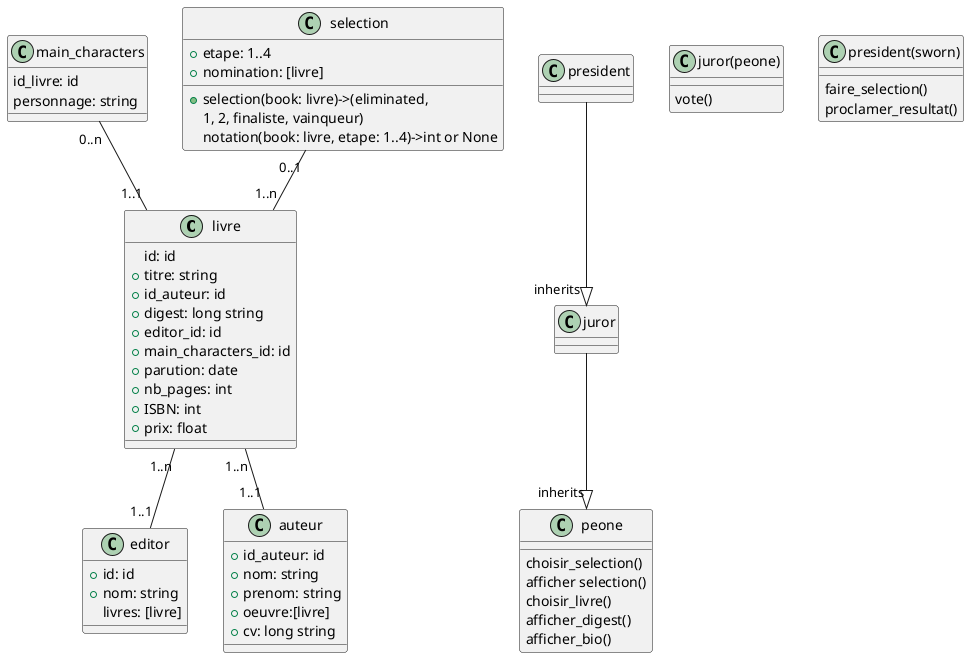 @startuml
'https://plantuml.com/class-diagram
class livre{
id: id
+titre: string
+id_auteur: id
+digest: long string
+editor_id: id
+main_characters_id: id
+parution: date
+nb_pages: int
+ISBN: int
+prix: float
}
class main_characters {
id_livre: id
personnage: string
}
class editor {
+id: id
+nom: string
livres: [livre]
}
class auteur{
+id_auteur: id
+nom: string
+prenom: string
+oeuvre:[livre]
+cv: long string
}

class selection{
+etape: 1..4
+nomination: [livre]
+ selection(book: livre)->(eliminated,
1, 2, finaliste, vainqueur)
notation(book: livre, etape: 1..4)->int or None
}
class peone{
    choisir_selection()
    afficher selection()
    choisir_livre()
    afficher_digest()
    afficher_bio()
 }
 class juror(peone){
    vote()
 }
 class president(sworn){
    faire_selection()
    proclamer_resultat()
 }
livre"1..n"--"1..1"editor
livre"1..n"--"1..1"auteur
selection"0..1"--"1..n"livre
main_characters"0..n"--"1..1"livre
president--|>"inherits"juror
juror--|>"inherits"peone
@enduml